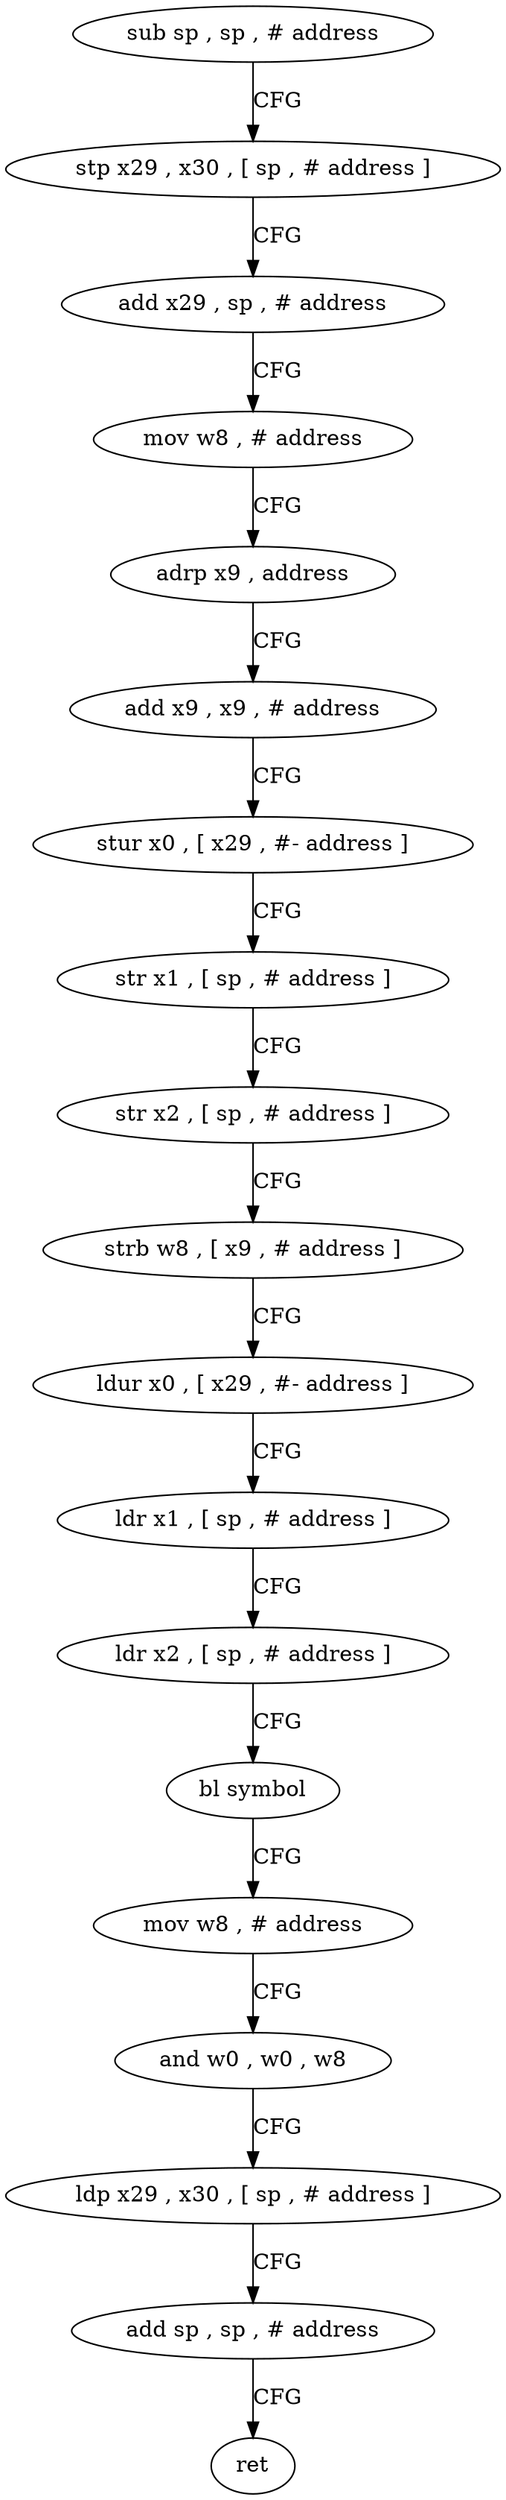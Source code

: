 digraph "func" {
"4275812" [label = "sub sp , sp , # address" ]
"4275816" [label = "stp x29 , x30 , [ sp , # address ]" ]
"4275820" [label = "add x29 , sp , # address" ]
"4275824" [label = "mov w8 , # address" ]
"4275828" [label = "adrp x9 , address" ]
"4275832" [label = "add x9 , x9 , # address" ]
"4275836" [label = "stur x0 , [ x29 , #- address ]" ]
"4275840" [label = "str x1 , [ sp , # address ]" ]
"4275844" [label = "str x2 , [ sp , # address ]" ]
"4275848" [label = "strb w8 , [ x9 , # address ]" ]
"4275852" [label = "ldur x0 , [ x29 , #- address ]" ]
"4275856" [label = "ldr x1 , [ sp , # address ]" ]
"4275860" [label = "ldr x2 , [ sp , # address ]" ]
"4275864" [label = "bl symbol" ]
"4275868" [label = "mov w8 , # address" ]
"4275872" [label = "and w0 , w0 , w8" ]
"4275876" [label = "ldp x29 , x30 , [ sp , # address ]" ]
"4275880" [label = "add sp , sp , # address" ]
"4275884" [label = "ret" ]
"4275812" -> "4275816" [ label = "CFG" ]
"4275816" -> "4275820" [ label = "CFG" ]
"4275820" -> "4275824" [ label = "CFG" ]
"4275824" -> "4275828" [ label = "CFG" ]
"4275828" -> "4275832" [ label = "CFG" ]
"4275832" -> "4275836" [ label = "CFG" ]
"4275836" -> "4275840" [ label = "CFG" ]
"4275840" -> "4275844" [ label = "CFG" ]
"4275844" -> "4275848" [ label = "CFG" ]
"4275848" -> "4275852" [ label = "CFG" ]
"4275852" -> "4275856" [ label = "CFG" ]
"4275856" -> "4275860" [ label = "CFG" ]
"4275860" -> "4275864" [ label = "CFG" ]
"4275864" -> "4275868" [ label = "CFG" ]
"4275868" -> "4275872" [ label = "CFG" ]
"4275872" -> "4275876" [ label = "CFG" ]
"4275876" -> "4275880" [ label = "CFG" ]
"4275880" -> "4275884" [ label = "CFG" ]
}
